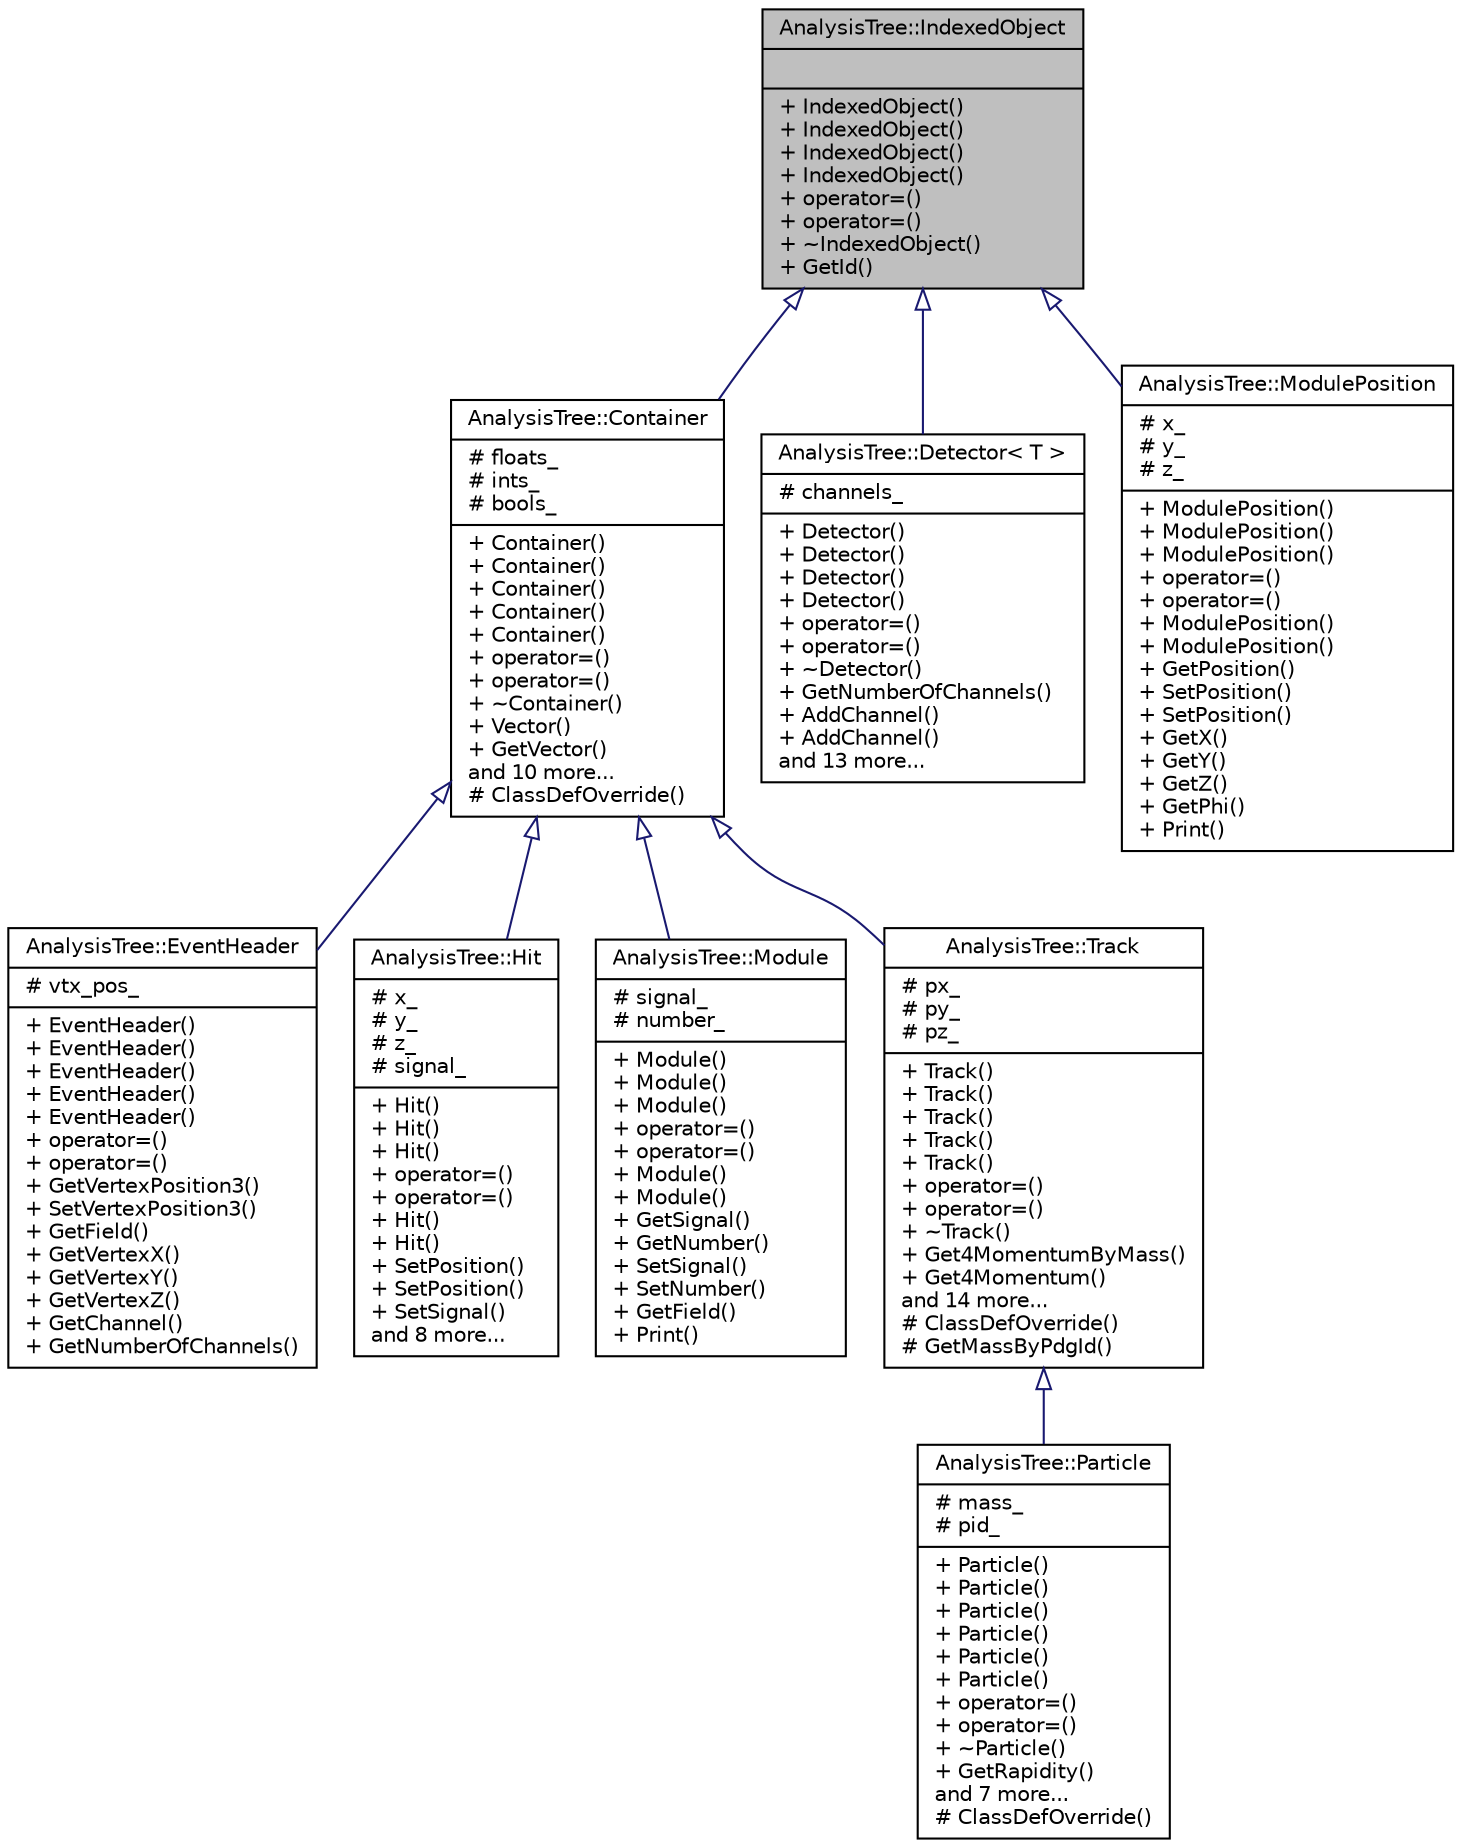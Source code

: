digraph "AnalysisTree::IndexedObject"
{
  edge [fontname="Helvetica",fontsize="10",labelfontname="Helvetica",labelfontsize="10"];
  node [fontname="Helvetica",fontsize="10",shape=record];
  Node1 [label="{AnalysisTree::IndexedObject\n||+ IndexedObject()\l+ IndexedObject()\l+ IndexedObject()\l+ IndexedObject()\l+ operator=()\l+ operator=()\l+ ~IndexedObject()\l+ GetId()\l}",height=0.2,width=0.4,color="black", fillcolor="grey75", style="filled", fontcolor="black"];
  Node1 -> Node2 [dir="back",color="midnightblue",fontsize="10",style="solid",arrowtail="onormal",fontname="Helvetica"];
  Node2 [label="{AnalysisTree::Container\n|# floats_\l# ints_\l# bools_\l|+ Container()\l+ Container()\l+ Container()\l+ Container()\l+ Container()\l+ operator=()\l+ operator=()\l+ ~Container()\l+ Vector()\l+ GetVector()\land 10 more...\l# ClassDefOverride()\l}",height=0.2,width=0.4,color="black", fillcolor="white", style="filled",URL="$d2/d0f/classAnalysisTree_1_1Container.html",tooltip="A class to store any number of integers, floats and bools. "];
  Node2 -> Node3 [dir="back",color="midnightblue",fontsize="10",style="solid",arrowtail="onormal",fontname="Helvetica"];
  Node3 [label="{AnalysisTree::EventHeader\n|# vtx_pos_\l|+ EventHeader()\l+ EventHeader()\l+ EventHeader()\l+ EventHeader()\l+ EventHeader()\l+ operator=()\l+ operator=()\l+ GetVertexPosition3()\l+ SetVertexPosition3()\l+ GetField()\l+ GetVertexX()\l+ GetVertexY()\l+ GetVertexZ()\l+ GetChannel()\l+ GetNumberOfChannels()\l}",height=0.2,width=0.4,color="black", fillcolor="white", style="filled",URL="$d8/dd1/classAnalysisTree_1_1EventHeader.html"];
  Node2 -> Node4 [dir="back",color="midnightblue",fontsize="10",style="solid",arrowtail="onormal",fontname="Helvetica"];
  Node4 [label="{AnalysisTree::Hit\n|# x_\l# y_\l# z_\l# signal_\l|+ Hit()\l+ Hit()\l+ Hit()\l+ operator=()\l+ operator=()\l+ Hit()\l+ Hit()\l+ SetPosition()\l+ SetPosition()\l+ SetSignal()\land 8 more...\l}",height=0.2,width=0.4,color="black", fillcolor="white", style="filled",URL="$de/dce/classAnalysisTree_1_1Hit.html"];
  Node2 -> Node5 [dir="back",color="midnightblue",fontsize="10",style="solid",arrowtail="onormal",fontname="Helvetica"];
  Node5 [label="{AnalysisTree::Module\n|# signal_\l# number_\l|+ Module()\l+ Module()\l+ Module()\l+ operator=()\l+ operator=()\l+ Module()\l+ Module()\l+ GetSignal()\l+ GetNumber()\l+ SetSignal()\l+ SetNumber()\l+ GetField()\l+ Print()\l}",height=0.2,width=0.4,color="black", fillcolor="white", style="filled",URL="$de/dd8/classAnalysisTree_1_1Module.html"];
  Node2 -> Node6 [dir="back",color="midnightblue",fontsize="10",style="solid",arrowtail="onormal",fontname="Helvetica"];
  Node6 [label="{AnalysisTree::Track\n|# px_\l# py_\l# pz_\l|+ Track()\l+ Track()\l+ Track()\l+ Track()\l+ Track()\l+ operator=()\l+ operator=()\l+ ~Track()\l+ Get4MomentumByMass()\l+ Get4Momentum()\land 14 more...\l# ClassDefOverride()\l# GetMassByPdgId()\l}",height=0.2,width=0.4,color="black", fillcolor="white", style="filled",URL="$da/d0a/classAnalysisTree_1_1Track.html",tooltip="A class for a generic track with determined momentum. "];
  Node6 -> Node7 [dir="back",color="midnightblue",fontsize="10",style="solid",arrowtail="onormal",fontname="Helvetica"];
  Node7 [label="{AnalysisTree::Particle\n|# mass_\l# pid_\l|+ Particle()\l+ Particle()\l+ Particle()\l+ Particle()\l+ Particle()\l+ Particle()\l+ operator=()\l+ operator=()\l+ ~Particle()\l+ GetRapidity()\land 7 more...\l# ClassDefOverride()\l}",height=0.2,width=0.4,color="black", fillcolor="white", style="filled",URL="$db/dd2/classAnalysisTree_1_1Particle.html"];
  Node1 -> Node8 [dir="back",color="midnightblue",fontsize="10",style="solid",arrowtail="onormal",fontname="Helvetica"];
  Node8 [label="{AnalysisTree::Detector\< T \>\n|# channels_\l|+ Detector()\l+ Detector()\l+ Detector()\l+ Detector()\l+ operator=()\l+ operator=()\l+ ~Detector()\l+ GetNumberOfChannels()\l+ AddChannel()\l+ AddChannel()\land 13 more...\l}",height=0.2,width=0.4,color="black", fillcolor="white", style="filled",URL="$d4/da7/classAnalysisTree_1_1Detector.html"];
  Node1 -> Node9 [dir="back",color="midnightblue",fontsize="10",style="solid",arrowtail="onormal",fontname="Helvetica"];
  Node9 [label="{AnalysisTree::ModulePosition\n|# x_\l# y_\l# z_\l|+ ModulePosition()\l+ ModulePosition()\l+ ModulePosition()\l+ operator=()\l+ operator=()\l+ ModulePosition()\l+ ModulePosition()\l+ GetPosition()\l+ SetPosition()\l+ SetPosition()\l+ GetX()\l+ GetY()\l+ GetZ()\l+ GetPhi()\l+ Print()\l}",height=0.2,width=0.4,color="black", fillcolor="white", style="filled",URL="$df/d4d/classAnalysisTree_1_1ModulePosition.html"];
}

